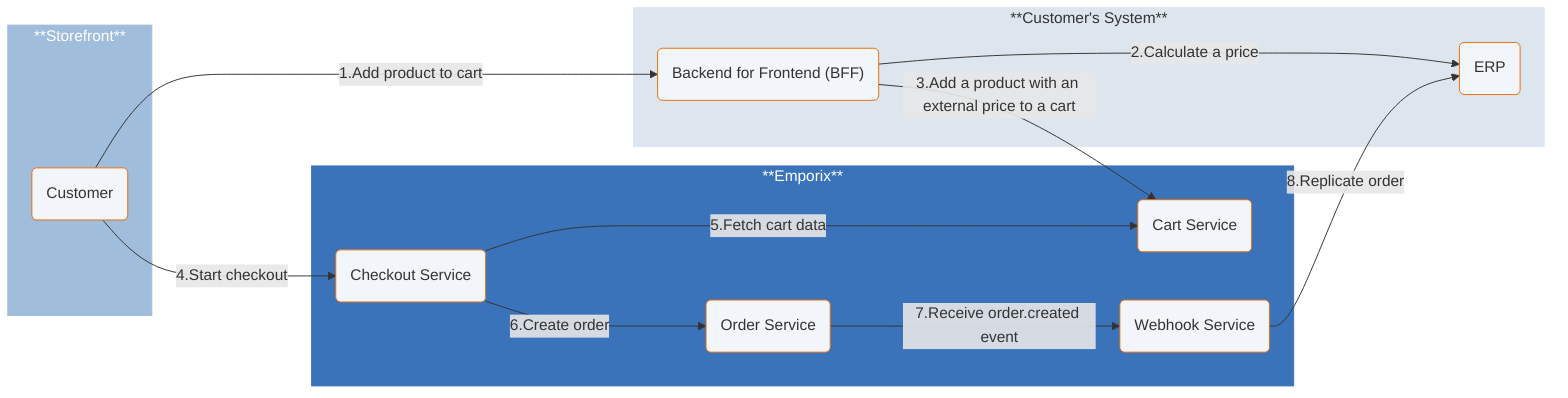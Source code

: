 ---
config:
  layout: fixed
  theme: default
  look: classic
---
flowchart LR
 subgraph subGraph0["**Storefront**"]
        A["Customer"]
  end
 subgraph subGraph1["**Emporix**"]
        CS["Cart Service"]
        CHK["Checkout Service"]
        OS["Order Service"]
        WS["Webhook Service"]
  end
 subgraph subGraph2["**Customer's System**"]
        BFF["Backend for Frontend (BFF)"]
        ERP["ERP"]
  end
    A -- "1.Add product to cart" --> BFF
    BFF -- "2.Calculate a price" --> ERP
    BFF -- "3.Add a product with an external price to a cart" --> CS
    A -- "4.Start checkout" --> CHK
    CHK -- "5.Fetch cart data" --> CS
    CHK -- "6.Create order" --> OS
    OS -- "7.Receive order.created event" --> WS
    WS -- "8.Replicate order" --> ERP
    A@{ shape: rounded}
    CS@{ shape: rounded}
    CHK@{ shape: rounded}
    OS@{ shape: rounded}
    WS@{ shape: rounded}
    BFF@{ shape: rounded}
    ERP@{ shape: rounded}
     A:::Class_04
     CS:::Class_04
     CHK:::Class_04
     OS:::Class_04
     WS:::Class_04
     BFF:::Class_04
     ERP:::Class_04
     subGraph1:::Class_03
     subGraph0:::Class_01
     subGraph2:::Class_02
    classDef Class_02 stroke-width:1px, stroke-dasharray: 0, stroke:#DDE6EE, fill:#DDE6EE
    classDef Class_01 stroke-width:1px, stroke-dasharray: 0, stroke:#A1BDDC, fill:#A1BDDC
    classDef Class_03 stroke-width:1px, stroke-dasharray: 0, stroke:#3b73bb, fill:#3b73bb
    classDef Class_04 fill:#F2F6FA, stroke:#E86C07
    style subGraph1 color:#FFFFFF
    style subGraph0 color:#FFFFFF